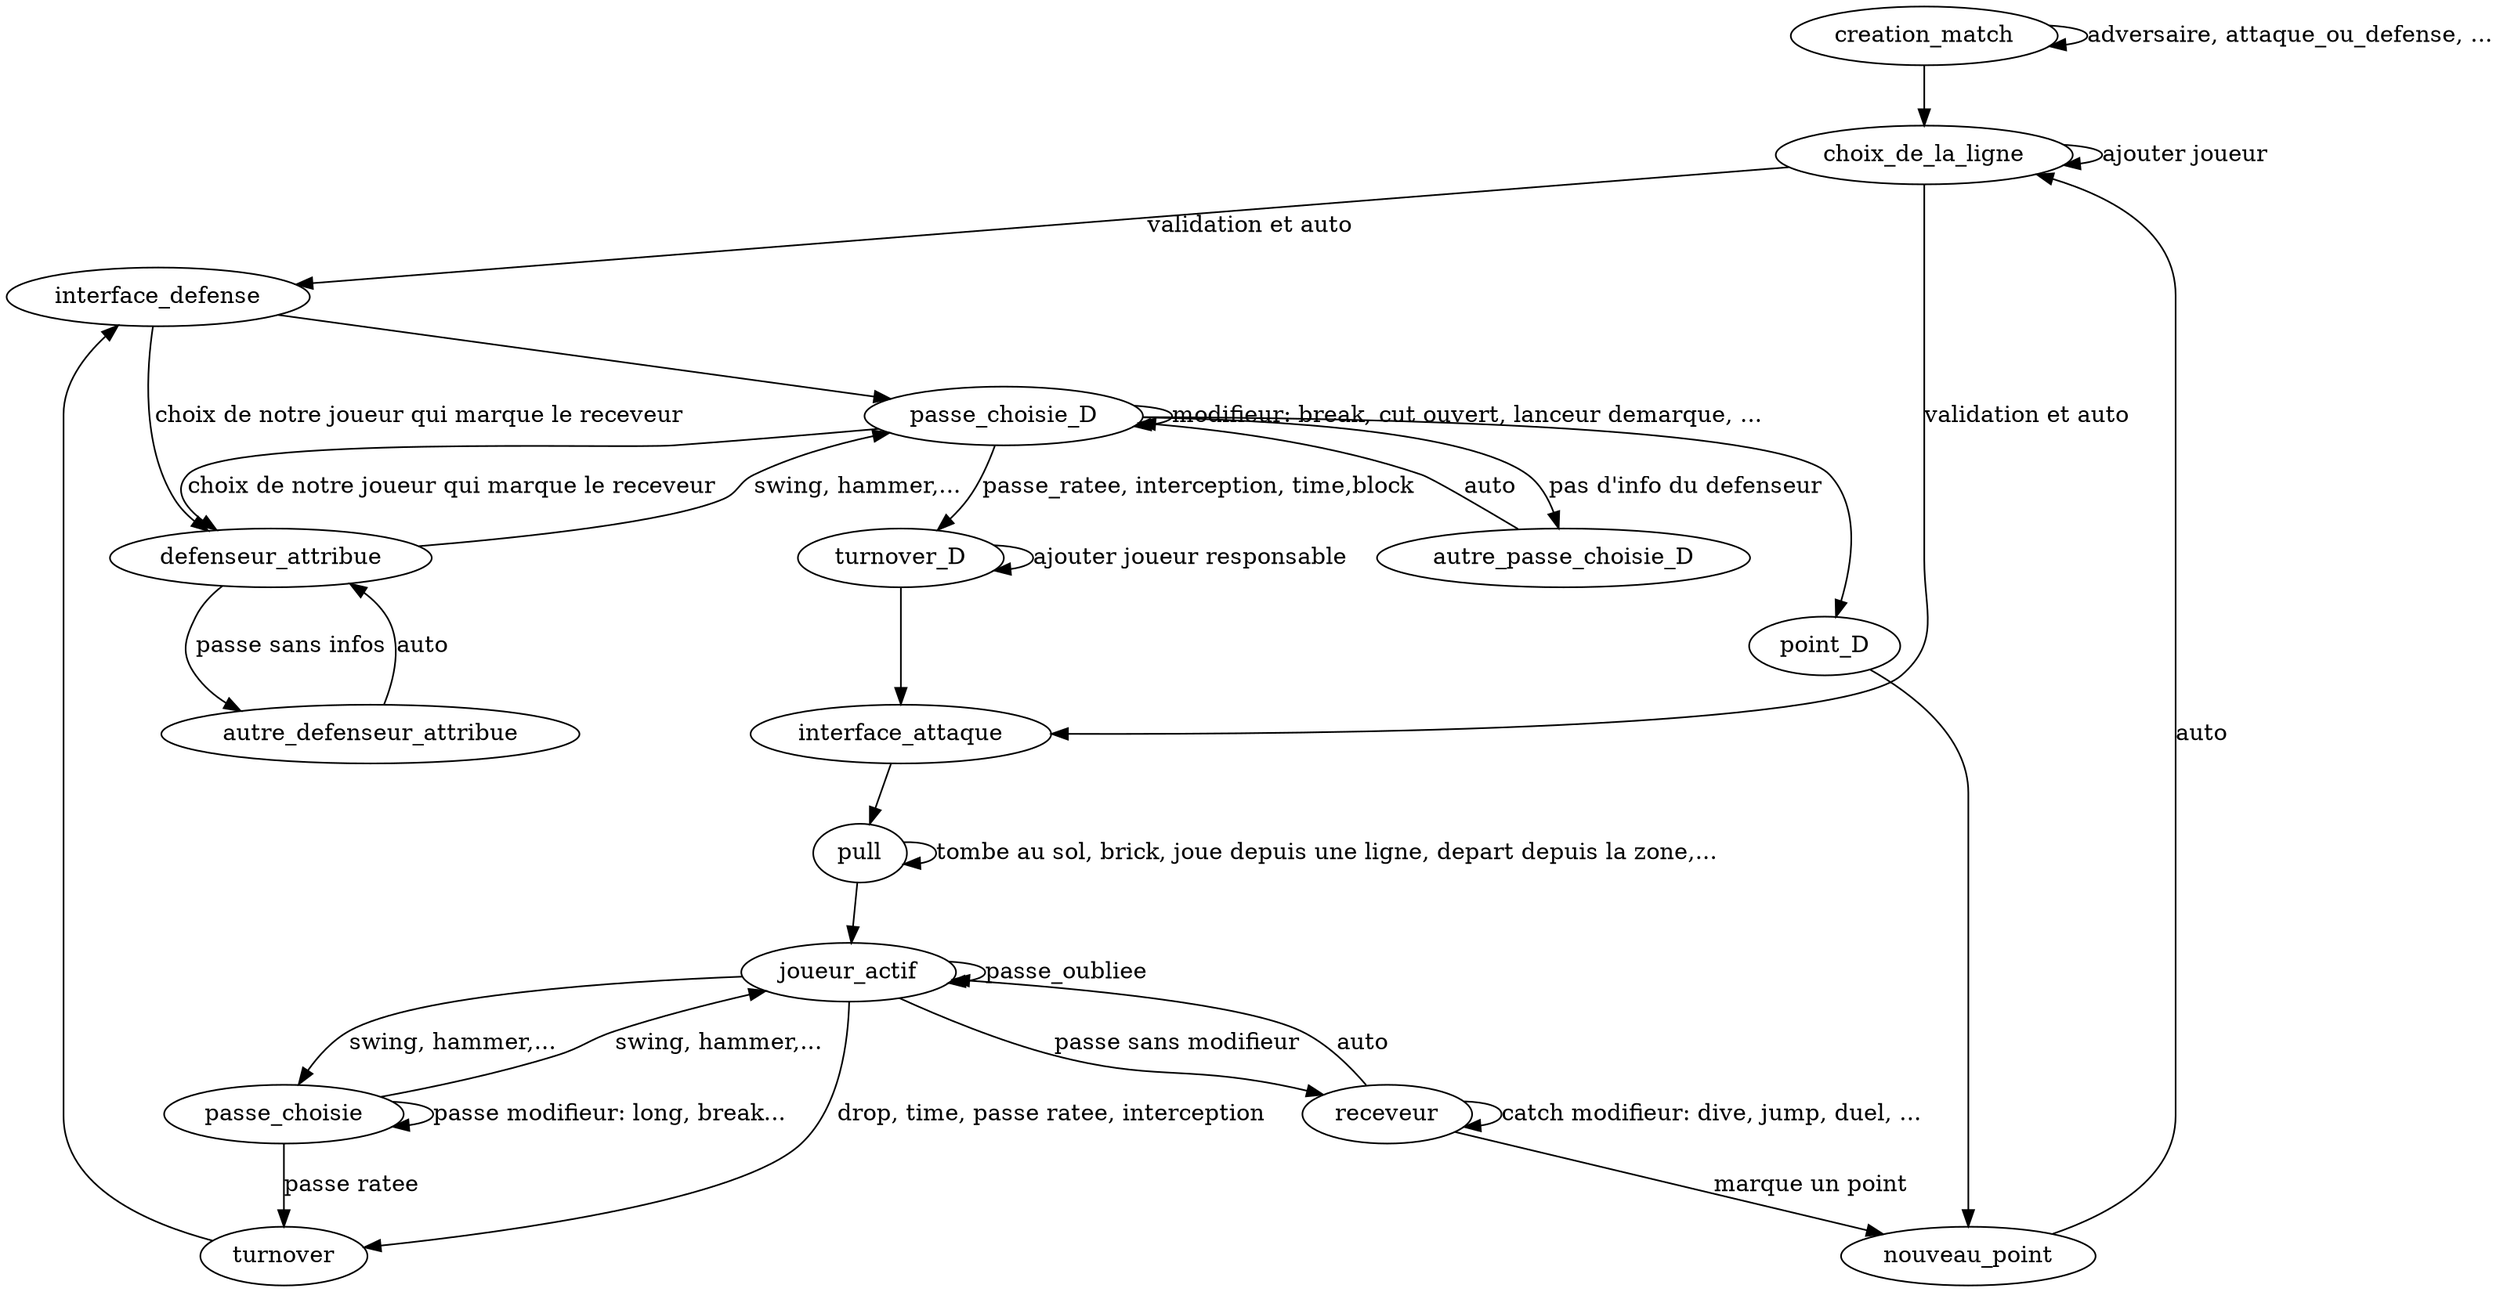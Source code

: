 digraph G {
    creation_match->creation_match[label="adversaire, attaque_ou_defense, ..."]
    creation_match->choix_de_la_ligne
    choix_de_la_ligne->choix_de_la_ligne[label="ajouter joueur"]
    choix_de_la_ligne->interface_defense[label="validation et auto"]
    choix_de_la_ligne->interface_attaque[label="validation et auto"]
    interface_attaque->pull
    pull->pull[label="tombe au sol, brick, joue depuis une ligne, depart depuis la zone,..."]
    pull->joueur_actif
    joueur_actif -> joueur_actif [label="passe_oubliee"]
    joueur_actif -> passe_choisie [label="swing, hammer,..."]
    joueur_actif->turnover[label="drop, time, passe ratee, interception"]
    joueur_actif->receveur[label="passe sans modifieur"]
    receveur->joueur_actif[label="auto"]
    receveur->receveur[label="catch modifieur: dive, jump, duel, ..."]
    receveur->nouveau_point[label="marque un point"]
    nouveau_point->choix_de_la_ligne[label="auto"]
    passe_choisie->passe_choisie[label="passe modifieur: long, break..."]
    passe_choisie->turnover[label="passe ratee"]
    passe_choisie->joueur_actif[label="swing, hammer,..."]
    
    turnover->interface_defense

    interface_defense->passe_choisie_D
    interface_defense->defenseur_attribue[label="choix de notre joueur qui marque le receveur"]
    defenseur_attribue->passe_choisie_D[label="swing, hammer,..."]
    passe_choisie_D->passe_choisie_D[label="modifieur: break, cut ouvert, lanceur demarque, ..."]
    passe_choisie_D->defenseur_attribue[label="choix de notre joueur qui marque le receveur"]
    defenseur_attribue->autre_defenseur_attribue[label="passe sans infos"]
    autre_defenseur_attribue->defenseur_attribue[label="auto"]
    passe_choisie_D->autre_passe_choisie_D[label="pas d'info du defenseur"]
    autre_passe_choisie_D->passe_choisie_D[label="auto"]
    passe_choisie_D->turnover_D[label="passe_ratee, interception, time,block"]
    passe_choisie_D->point_D
    turnover_D->turnover_D[label="ajouter joueur responsable"]
    turnover_D->interface_attaque

    point_D->nouveau_point





}